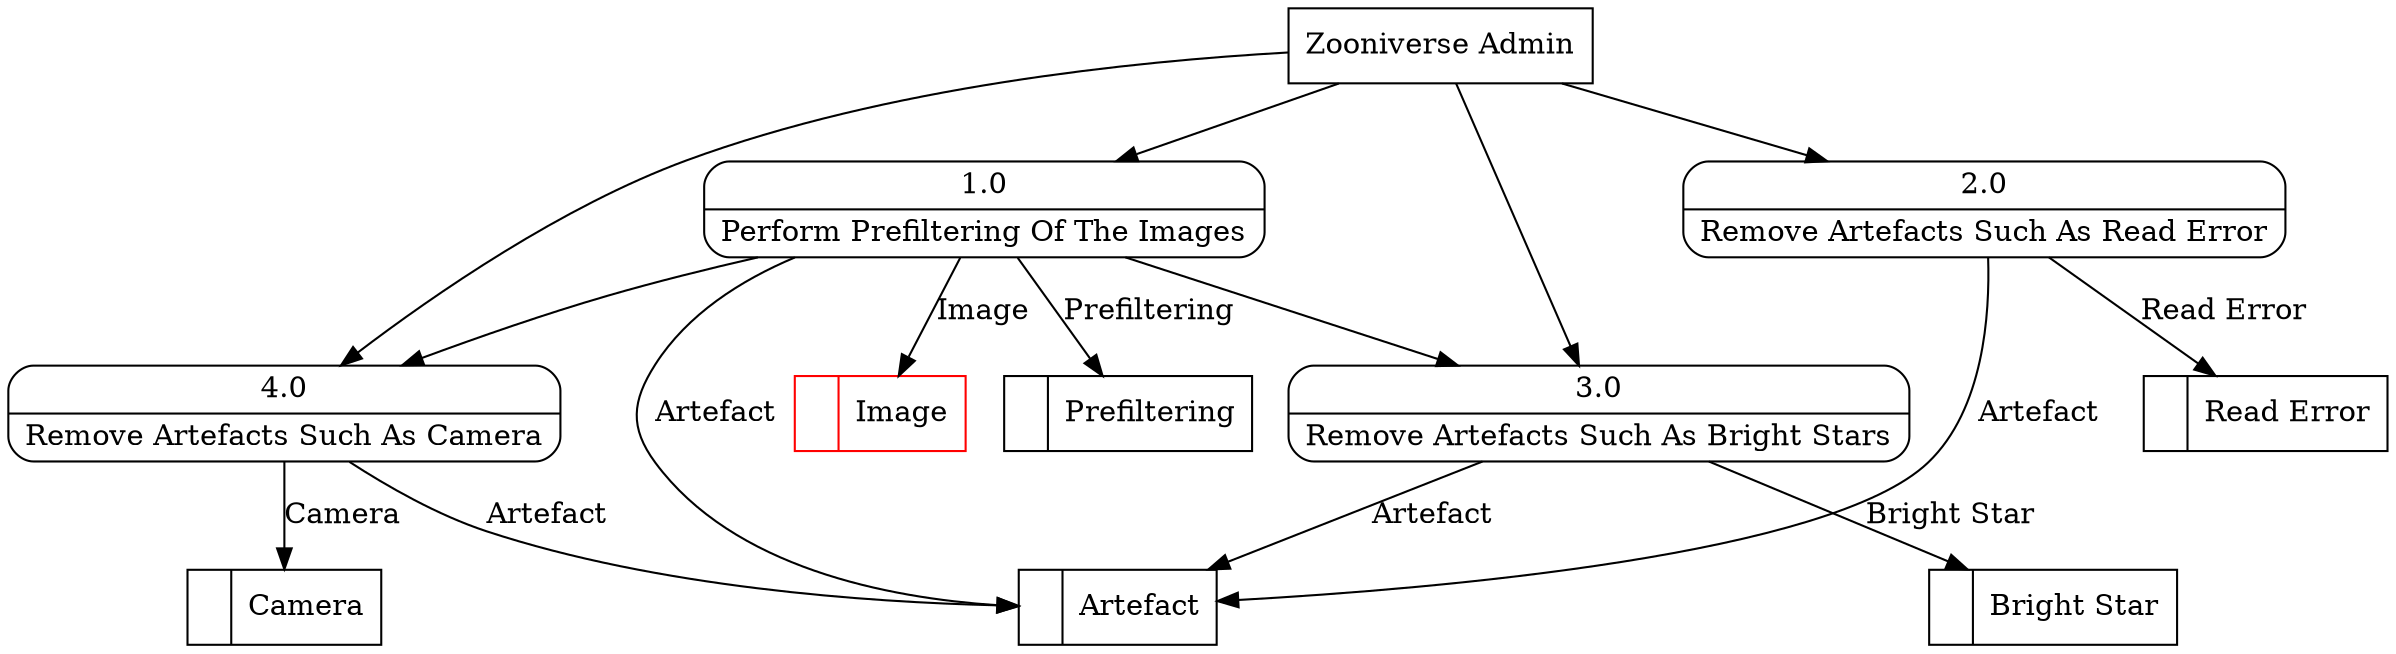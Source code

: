 digraph dfd2{ 
node[shape=record]
200 [label="<f0>  |<f1> Prefiltering " ];
201 [label="<f0>  |<f1> Image " color=red];
202 [label="<f0>  |<f1> Artefact " ];
203 [label="<f0>  |<f1> Read Error " ];
204 [label="<f0>  |<f1> Camera " ];
205 [label="<f0>  |<f1> Bright Star " ];
206 [label="Zooniverse Admin" shape=box];
207 [label="{<f0> 1.0|<f1> Perform Prefiltering Of The Images }" shape=Mrecord];
208 [label="{<f0> 2.0|<f1> Remove Artefacts Such As Read Error }" shape=Mrecord];
209 [label="{<f0> 3.0|<f1> Remove Artefacts Such As Bright Stars }" shape=Mrecord];
210 [label="{<f0> 4.0|<f1> Remove Artefacts Such As Camera }" shape=Mrecord];
206 -> 207
206 -> 208
206 -> 209
206 -> 210
207 -> 209
207 -> 210
207 -> 200 [label="Prefiltering"]
207 -> 201 [label="Image"]
207 -> 202 [label="Artefact"]
208 -> 203 [label="Read Error"]
208 -> 202 [label="Artefact"]
209 -> 202 [label="Artefact"]
209 -> 205 [label="Bright Star"]
210 -> 204 [label="Camera"]
210 -> 202 [label="Artefact"]
}